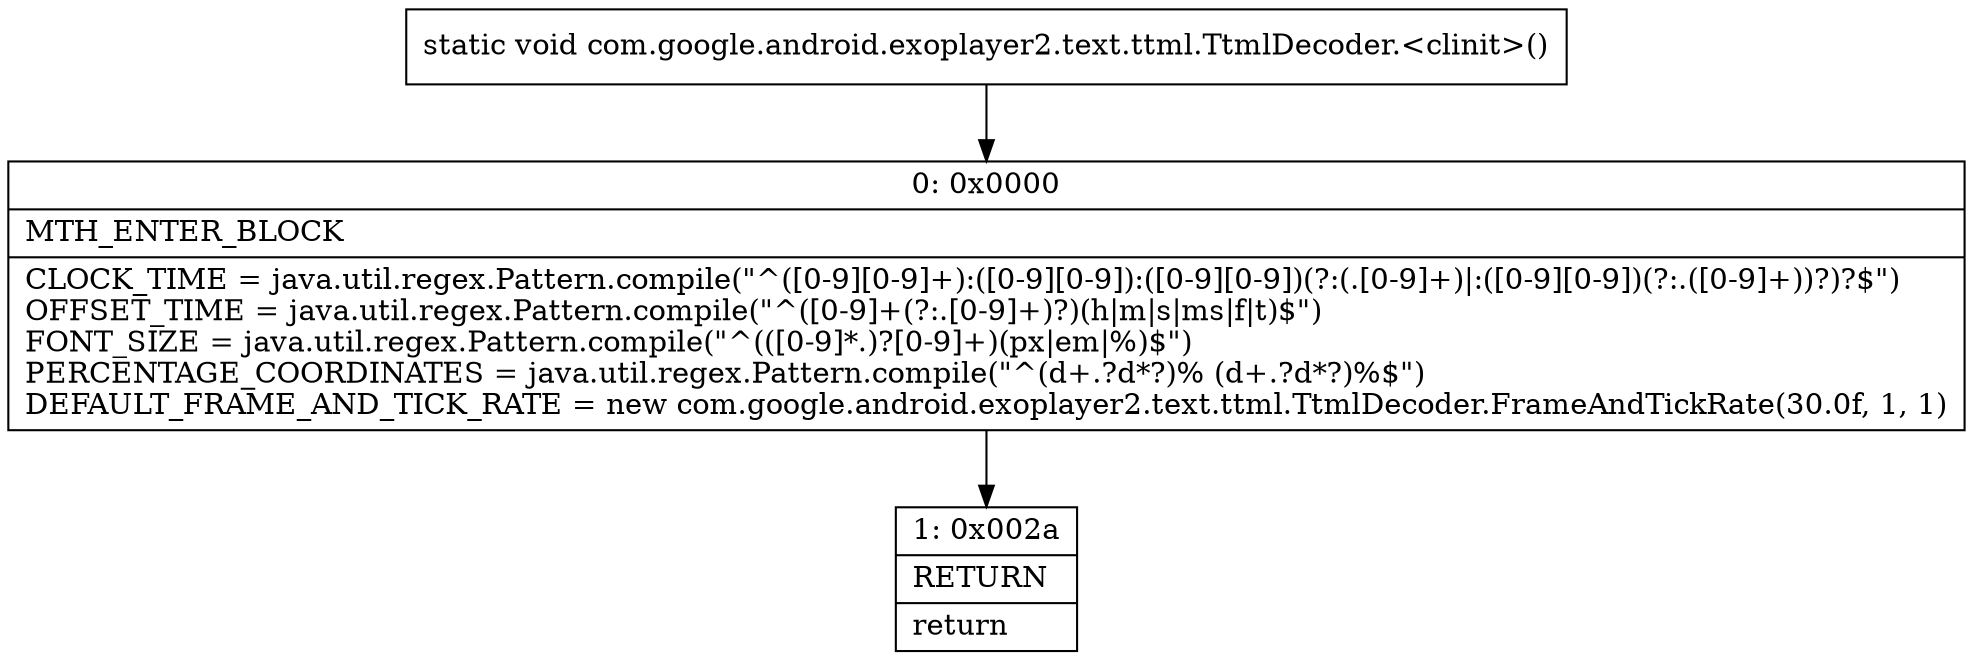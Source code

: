 digraph "CFG forcom.google.android.exoplayer2.text.ttml.TtmlDecoder.\<clinit\>()V" {
Node_0 [shape=record,label="{0\:\ 0x0000|MTH_ENTER_BLOCK\l|CLOCK_TIME = java.util.regex.Pattern.compile(\"^([0\-9][0\-9]+):([0\-9][0\-9]):([0\-9][0\-9])(?:(.[0\-9]+)\|:([0\-9][0\-9])(?:.([0\-9]+))?)?$\")\lOFFSET_TIME = java.util.regex.Pattern.compile(\"^([0\-9]+(?:.[0\-9]+)?)(h\|m\|s\|ms\|f\|t)$\")\lFONT_SIZE = java.util.regex.Pattern.compile(\"^(([0\-9]*.)?[0\-9]+)(px\|em\|%)$\")\lPERCENTAGE_COORDINATES = java.util.regex.Pattern.compile(\"^(d+.?d*?)% (d+.?d*?)%$\")\lDEFAULT_FRAME_AND_TICK_RATE = new com.google.android.exoplayer2.text.ttml.TtmlDecoder.FrameAndTickRate(30.0f, 1, 1)\l}"];
Node_1 [shape=record,label="{1\:\ 0x002a|RETURN\l|return\l}"];
MethodNode[shape=record,label="{static void com.google.android.exoplayer2.text.ttml.TtmlDecoder.\<clinit\>() }"];
MethodNode -> Node_0;
Node_0 -> Node_1;
}

